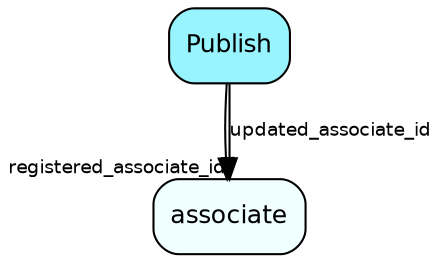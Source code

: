digraph Publish  {
node [shape = box style="rounded, filled" fontname = "Helvetica" fontsize = "12" ]
edge [fontname = "Helvetica" fontsize = "9"]

Publish[fillcolor = "cadetblue1"]
associate[fillcolor = "azure1"]
Publish -> associate [headlabel = "registered_associate_id"]
Publish -> associate [label = "updated_associate_id"]
}
